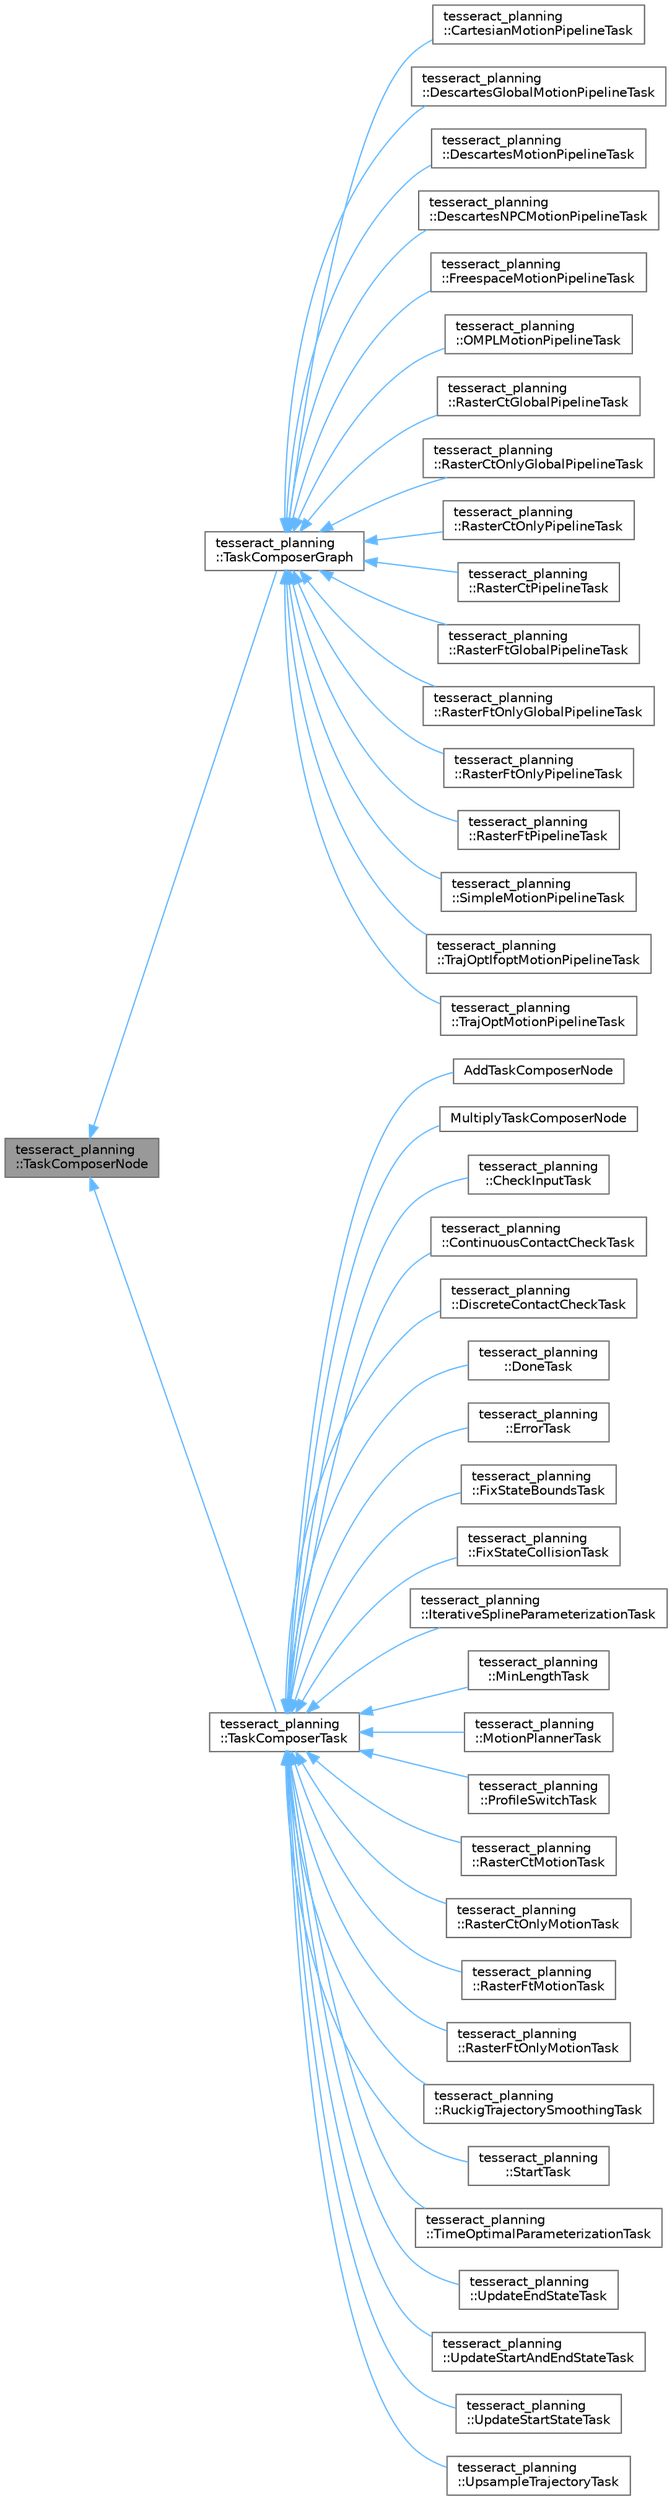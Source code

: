 digraph "tesseract_planning::TaskComposerNode"
{
 // LATEX_PDF_SIZE
  bgcolor="transparent";
  edge [fontname=Helvetica,fontsize=10,labelfontname=Helvetica,labelfontsize=10];
  node [fontname=Helvetica,fontsize=10,shape=box,height=0.2,width=0.4];
  rankdir="LR";
  Node1 [label="tesseract_planning\l::TaskComposerNode",height=0.2,width=0.4,color="gray40", fillcolor="grey60", style="filled", fontcolor="black",tooltip="Represents a node the pipeline to be executed."];
  Node1 -> Node2 [dir="back",color="steelblue1",style="solid"];
  Node2 [label="tesseract_planning\l::TaskComposerGraph",height=0.2,width=0.4,color="gray40", fillcolor="white", style="filled",URL="$d3/dac/classtesseract__planning_1_1TaskComposerGraph.html",tooltip="This class facilitates the composition of an arbitrary taskflow graph. Tasks are nodes in the graph c..."];
  Node2 -> Node3 [dir="back",color="steelblue1",style="solid"];
  Node3 [label="tesseract_planning\l::CartesianMotionPipelineTask",height=0.2,width=0.4,color="gray40", fillcolor="white", style="filled",URL="$de/d09/classtesseract__planning_1_1CartesianMotionPipelineTask.html",tooltip=" "];
  Node2 -> Node4 [dir="back",color="steelblue1",style="solid"];
  Node4 [label="tesseract_planning\l::DescartesGlobalMotionPipelineTask",height=0.2,width=0.4,color="gray40", fillcolor="white", style="filled",URL="$d4/d3a/classtesseract__planning_1_1DescartesGlobalMotionPipelineTask.html",tooltip=" "];
  Node2 -> Node5 [dir="back",color="steelblue1",style="solid"];
  Node5 [label="tesseract_planning\l::DescartesMotionPipelineTask",height=0.2,width=0.4,color="gray40", fillcolor="white", style="filled",URL="$d6/d4c/classtesseract__planning_1_1DescartesMotionPipelineTask.html",tooltip=" "];
  Node2 -> Node6 [dir="back",color="steelblue1",style="solid"];
  Node6 [label="tesseract_planning\l::DescartesNPCMotionPipelineTask",height=0.2,width=0.4,color="gray40", fillcolor="white", style="filled",URL="$d5/d48/classtesseract__planning_1_1DescartesNPCMotionPipelineTask.html",tooltip=" "];
  Node2 -> Node7 [dir="back",color="steelblue1",style="solid"];
  Node7 [label="tesseract_planning\l::FreespaceMotionPipelineTask",height=0.2,width=0.4,color="gray40", fillcolor="white", style="filled",URL="$dc/d45/classtesseract__planning_1_1FreespaceMotionPipelineTask.html",tooltip=" "];
  Node2 -> Node8 [dir="back",color="steelblue1",style="solid"];
  Node8 [label="tesseract_planning\l::OMPLMotionPipelineTask",height=0.2,width=0.4,color="gray40", fillcolor="white", style="filled",URL="$d2/d76/classtesseract__planning_1_1OMPLMotionPipelineTask.html",tooltip=" "];
  Node2 -> Node9 [dir="back",color="steelblue1",style="solid"];
  Node9 [label="tesseract_planning\l::RasterCtGlobalPipelineTask",height=0.2,width=0.4,color="gray40", fillcolor="white", style="filled",URL="$da/d60/classtesseract__planning_1_1RasterCtGlobalPipelineTask.html",tooltip="The RasterCtGlobalPipelineTask class."];
  Node2 -> Node10 [dir="back",color="steelblue1",style="solid"];
  Node10 [label="tesseract_planning\l::RasterCtOnlyGlobalPipelineTask",height=0.2,width=0.4,color="gray40", fillcolor="white", style="filled",URL="$dc/d0b/classtesseract__planning_1_1RasterCtOnlyGlobalPipelineTask.html",tooltip="The RasterCtOnlyGlobalPipelineTask class."];
  Node2 -> Node11 [dir="back",color="steelblue1",style="solid"];
  Node11 [label="tesseract_planning\l::RasterCtOnlyPipelineTask",height=0.2,width=0.4,color="gray40", fillcolor="white", style="filled",URL="$d7/dff/classtesseract__planning_1_1RasterCtOnlyPipelineTask.html",tooltip="The RasterCtOnlyGlobalPipelineTask class."];
  Node2 -> Node12 [dir="back",color="steelblue1",style="solid"];
  Node12 [label="tesseract_planning\l::RasterCtPipelineTask",height=0.2,width=0.4,color="gray40", fillcolor="white", style="filled",URL="$de/d4a/classtesseract__planning_1_1RasterCtPipelineTask.html",tooltip="The RasterCtPipelineTask class."];
  Node2 -> Node13 [dir="back",color="steelblue1",style="solid"];
  Node13 [label="tesseract_planning\l::RasterFtGlobalPipelineTask",height=0.2,width=0.4,color="gray40", fillcolor="white", style="filled",URL="$d0/d72/classtesseract__planning_1_1RasterFtGlobalPipelineTask.html",tooltip="The RasterFtGlobalPipelineTask class."];
  Node2 -> Node14 [dir="back",color="steelblue1",style="solid"];
  Node14 [label="tesseract_planning\l::RasterFtOnlyGlobalPipelineTask",height=0.2,width=0.4,color="gray40", fillcolor="white", style="filled",URL="$da/de2/classtesseract__planning_1_1RasterFtOnlyGlobalPipelineTask.html",tooltip="The RasterFtOnlyGlobalPipelineTask class."];
  Node2 -> Node15 [dir="back",color="steelblue1",style="solid"];
  Node15 [label="tesseract_planning\l::RasterFtOnlyPipelineTask",height=0.2,width=0.4,color="gray40", fillcolor="white", style="filled",URL="$d9/d47/classtesseract__planning_1_1RasterFtOnlyPipelineTask.html",tooltip="The RasterFtOnlyPipelineTask class."];
  Node2 -> Node16 [dir="back",color="steelblue1",style="solid"];
  Node16 [label="tesseract_planning\l::RasterFtPipelineTask",height=0.2,width=0.4,color="gray40", fillcolor="white", style="filled",URL="$d4/d8c/classtesseract__planning_1_1RasterFtPipelineTask.html",tooltip="The RasterFtPipelineTask class."];
  Node2 -> Node17 [dir="back",color="steelblue1",style="solid"];
  Node17 [label="tesseract_planning\l::SimpleMotionPipelineTask",height=0.2,width=0.4,color="gray40", fillcolor="white", style="filled",URL="$d0/db1/classtesseract__planning_1_1SimpleMotionPipelineTask.html",tooltip=" "];
  Node2 -> Node18 [dir="back",color="steelblue1",style="solid"];
  Node18 [label="tesseract_planning\l::TrajOptIfoptMotionPipelineTask",height=0.2,width=0.4,color="gray40", fillcolor="white", style="filled",URL="$dc/df3/classtesseract__planning_1_1TrajOptIfoptMotionPipelineTask.html",tooltip=" "];
  Node2 -> Node19 [dir="back",color="steelblue1",style="solid"];
  Node19 [label="tesseract_planning\l::TrajOptMotionPipelineTask",height=0.2,width=0.4,color="gray40", fillcolor="white", style="filled",URL="$d4/de3/classtesseract__planning_1_1TrajOptMotionPipelineTask.html",tooltip=" "];
  Node1 -> Node20 [dir="back",color="steelblue1",style="solid"];
  Node20 [label="tesseract_planning\l::TaskComposerTask",height=0.2,width=0.4,color="gray40", fillcolor="white", style="filled",URL="$d8/def/classtesseract__planning_1_1TaskComposerTask.html",tooltip=" "];
  Node20 -> Node21 [dir="back",color="steelblue1",style="solid"];
  Node21 [label="AddTaskComposerNode",height=0.2,width=0.4,color="gray40", fillcolor="white", style="filled",URL="$d6/d85/classAddTaskComposerNode.html",tooltip=" "];
  Node20 -> Node22 [dir="back",color="steelblue1",style="solid"];
  Node22 [label="MultiplyTaskComposerNode",height=0.2,width=0.4,color="gray40", fillcolor="white", style="filled",URL="$d1/de8/classMultiplyTaskComposerNode.html",tooltip=" "];
  Node20 -> Node23 [dir="back",color="steelblue1",style="solid"];
  Node23 [label="tesseract_planning\l::CheckInputTask",height=0.2,width=0.4,color="gray40", fillcolor="white", style="filled",URL="$de/d24/classtesseract__planning_1_1CheckInputTask.html",tooltip=" "];
  Node20 -> Node24 [dir="back",color="steelblue1",style="solid"];
  Node24 [label="tesseract_planning\l::ContinuousContactCheckTask",height=0.2,width=0.4,color="gray40", fillcolor="white", style="filled",URL="$d0/dc5/classtesseract__planning_1_1ContinuousContactCheckTask.html",tooltip=" "];
  Node20 -> Node25 [dir="back",color="steelblue1",style="solid"];
  Node25 [label="tesseract_planning\l::DiscreteContactCheckTask",height=0.2,width=0.4,color="gray40", fillcolor="white", style="filled",URL="$d0/ddd/classtesseract__planning_1_1DiscreteContactCheckTask.html",tooltip=" "];
  Node20 -> Node26 [dir="back",color="steelblue1",style="solid"];
  Node26 [label="tesseract_planning\l::DoneTask",height=0.2,width=0.4,color="gray40", fillcolor="white", style="filled",URL="$da/da8/classtesseract__planning_1_1DoneTask.html",tooltip=" "];
  Node20 -> Node27 [dir="back",color="steelblue1",style="solid"];
  Node27 [label="tesseract_planning\l::ErrorTask",height=0.2,width=0.4,color="gray40", fillcolor="white", style="filled",URL="$d6/d3d/classtesseract__planning_1_1ErrorTask.html",tooltip=" "];
  Node20 -> Node28 [dir="back",color="steelblue1",style="solid"];
  Node28 [label="tesseract_planning\l::FixStateBoundsTask",height=0.2,width=0.4,color="gray40", fillcolor="white", style="filled",URL="$de/ddd/classtesseract__planning_1_1FixStateBoundsTask.html",tooltip="This task modifies the const input instructions in order to push waypoints that are outside of their ..."];
  Node20 -> Node29 [dir="back",color="steelblue1",style="solid"];
  Node29 [label="tesseract_planning\l::FixStateCollisionTask",height=0.2,width=0.4,color="gray40", fillcolor="white", style="filled",URL="$d9/dd2/classtesseract__planning_1_1FixStateCollisionTask.html",tooltip="This task modifies the const input instructions in order to push waypoints that are in collision out ..."];
  Node20 -> Node30 [dir="back",color="steelblue1",style="solid"];
  Node30 [label="tesseract_planning\l::IterativeSplineParameterizationTask",height=0.2,width=0.4,color="gray40", fillcolor="white", style="filled",URL="$de/d1a/classtesseract__planning_1_1IterativeSplineParameterizationTask.html",tooltip=" "];
  Node20 -> Node31 [dir="back",color="steelblue1",style="solid"];
  Node31 [label="tesseract_planning\l::MinLengthTask",height=0.2,width=0.4,color="gray40", fillcolor="white", style="filled",URL="$d2/d89/classtesseract__planning_1_1MinLengthTask.html",tooltip=" "];
  Node20 -> Node32 [dir="back",color="steelblue1",style="solid"];
  Node32 [label="tesseract_planning\l::MotionPlannerTask",height=0.2,width=0.4,color="gray40", fillcolor="white", style="filled",URL="$d0/d05/classtesseract__planning_1_1MotionPlannerTask.html",tooltip=" "];
  Node20 -> Node33 [dir="back",color="steelblue1",style="solid"];
  Node33 [label="tesseract_planning\l::ProfileSwitchTask",height=0.2,width=0.4,color="gray40", fillcolor="white", style="filled",URL="$d7/d83/classtesseract__planning_1_1ProfileSwitchTask.html",tooltip="This task simply returns a value specified in the composite profile. This can be used to switch execu..."];
  Node20 -> Node34 [dir="back",color="steelblue1",style="solid"];
  Node34 [label="tesseract_planning\l::RasterCtMotionTask",height=0.2,width=0.4,color="gray40", fillcolor="white", style="filled",URL="$dd/d32/classtesseract__planning_1_1RasterCtMotionTask.html",tooltip="The RasterCtMotionTask class."];
  Node20 -> Node35 [dir="back",color="steelblue1",style="solid"];
  Node35 [label="tesseract_planning\l::RasterCtOnlyMotionTask",height=0.2,width=0.4,color="gray40", fillcolor="white", style="filled",URL="$d9/d1c/classtesseract__planning_1_1RasterCtOnlyMotionTask.html",tooltip="The RasterCtOnlyMotionTask class."];
  Node20 -> Node36 [dir="back",color="steelblue1",style="solid"];
  Node36 [label="tesseract_planning\l::RasterFtMotionTask",height=0.2,width=0.4,color="gray40", fillcolor="white", style="filled",URL="$d2/d6f/classtesseract__planning_1_1RasterFtMotionTask.html",tooltip="The RasterFtMotionTask class."];
  Node20 -> Node37 [dir="back",color="steelblue1",style="solid"];
  Node37 [label="tesseract_planning\l::RasterFtOnlyMotionTask",height=0.2,width=0.4,color="gray40", fillcolor="white", style="filled",URL="$d3/db5/classtesseract__planning_1_1RasterFtOnlyMotionTask.html",tooltip="The RasterFtOnlyMotionTask class."];
  Node20 -> Node38 [dir="back",color="steelblue1",style="solid"];
  Node38 [label="tesseract_planning\l::RuckigTrajectorySmoothingTask",height=0.2,width=0.4,color="gray40", fillcolor="white", style="filled",URL="$da/da7/classtesseract__planning_1_1RuckigTrajectorySmoothingTask.html",tooltip=" "];
  Node20 -> Node39 [dir="back",color="steelblue1",style="solid"];
  Node39 [label="tesseract_planning\l::StartTask",height=0.2,width=0.4,color="gray40", fillcolor="white", style="filled",URL="$d5/d24/classtesseract__planning_1_1StartTask.html",tooltip=" "];
  Node20 -> Node40 [dir="back",color="steelblue1",style="solid"];
  Node40 [label="tesseract_planning\l::TimeOptimalParameterizationTask",height=0.2,width=0.4,color="gray40", fillcolor="white", style="filled",URL="$de/d3e/classtesseract__planning_1_1TimeOptimalParameterizationTask.html",tooltip=" "];
  Node20 -> Node41 [dir="back",color="steelblue1",style="solid"];
  Node41 [label="tesseract_planning\l::UpdateEndStateTask",height=0.2,width=0.4,color="gray40", fillcolor="white", style="filled",URL="$d5/deb/classtesseract__planning_1_1UpdateEndStateTask.html",tooltip=" "];
  Node20 -> Node42 [dir="back",color="steelblue1",style="solid"];
  Node42 [label="tesseract_planning\l::UpdateStartAndEndStateTask",height=0.2,width=0.4,color="gray40", fillcolor="white", style="filled",URL="$d2/d5e/classtesseract__planning_1_1UpdateStartAndEndStateTask.html",tooltip=" "];
  Node20 -> Node43 [dir="back",color="steelblue1",style="solid"];
  Node43 [label="tesseract_planning\l::UpdateStartStateTask",height=0.2,width=0.4,color="gray40", fillcolor="white", style="filled",URL="$dd/d45/classtesseract__planning_1_1UpdateStartStateTask.html",tooltip=" "];
  Node20 -> Node44 [dir="back",color="steelblue1",style="solid"];
  Node44 [label="tesseract_planning\l::UpsampleTrajectoryTask",height=0.2,width=0.4,color="gray40", fillcolor="white", style="filled",URL="$de/d59/classtesseract__planning_1_1UpsampleTrajectoryTask.html",tooltip="This is used to upsample the results trajectory based on the longest valid segment length."];
}
